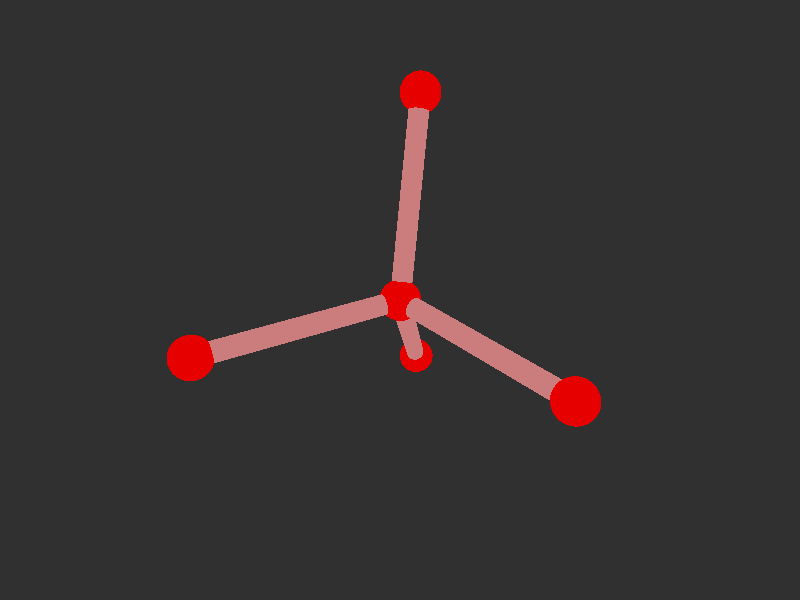 #version 3.7; 
    global_settings { assumed_gamma 1.0 }
    

    camera {
    location  <20, 20, 20>
    right     x*image_width/image_height
    look_at   <0, 0, 0>
    angle 58
    }

    background { color rgb<1,1,1>*0.03 }


    light_source { <-20, 30, -25> color red 0.6 green 0.6 blue 0.6 }
    light_source { < 20, 30, -25> color red 0.6 green 0.6 blue 0.6 }
    
    #declare m = 1;
    union {

    union {
    sphere { m*<4.903088319381831e-19,2.0393519914156742e-18,0.014251035849647088>, 1 }        
    sphere {  m*<-2.5989395830628595e-19,3.477219613342236e-19,9.937251035849647>, 1 }
    sphere {  m*<9.428090415820634,4.46244107014087e-19,-3.3190822974836873>, 1 }
    sphere {  m*<-4.714045207910317,8.16496580927726,-3.3190822974836873>, 1}
    sphere { m*<-4.714045207910317,-8.16496580927726,-3.3190822974836873>, 1 }    

        pigment { color rgb<0.8,0,0>  }
    finish { ambient 0.1 diffuse 0.7 phong 1 }
    }    
    union {
    cylinder { m*<-2.5989395830628595e-19,3.477219613342236e-19,9.937251035849647>, <4.903088319381831e-19,2.0393519914156742e-18,0.014251035849647088>, 0.5 }
    cylinder { m*<9.428090415820634,4.46244107014087e-19,-3.3190822974836873>, <4.903088319381831e-19,2.0393519914156742e-18,0.014251035849647088>, 0.5}
    cylinder { m*<-4.714045207910317,8.16496580927726,-3.3190822974836873>, <4.903088319381831e-19,2.0393519914156742e-18,0.014251035849647088>, 0.5 }
    cylinder {  m*<-4.714045207910317,-8.16496580927726,-3.3190822974836873>, <4.903088319381831e-19,2.0393519914156742e-18,0.014251035849647088>, 0.5}

    pigment { color rgb<0.6,.2,.2>  }
    finish { ambient 0.1 diffuse 0.7 phong 1 }    
    }
    
    // rotate <0, 0, 0>
    }
    #version 3.7; 
    global_settings { assumed_gamma 1.0 }
    

    camera {
    location  <20, 20, 20>
    right     x*image_width/image_height
    look_at   <0, 0, 0>
    angle 58
    }

    background { color rgb<1,1,1>*0.03 }


    light_source { <-20, 30, -25> color red 0.6 green 0.6 blue 0.6 }
    light_source { < 20, 30, -25> color red 0.6 green 0.6 blue 0.6 }
    
    #declare m = 1;
    union {

    union {
    sphere { m*<4.903088319381831e-19,2.0393519914156742e-18,0.014251035849647088>, 1 }        
    sphere {  m*<-2.5989395830628595e-19,3.477219613342236e-19,9.937251035849647>, 1 }
    sphere {  m*<9.428090415820634,4.46244107014087e-19,-3.3190822974836873>, 1 }
    sphere {  m*<-4.714045207910317,8.16496580927726,-3.3190822974836873>, 1}
    sphere { m*<-4.714045207910317,-8.16496580927726,-3.3190822974836873>, 1 }    

        pigment { color rgb<0.8,0,0>  }
    finish { ambient 0.1 diffuse 0.7 phong 1 }
    }    
    union {
    cylinder { m*<-2.5989395830628595e-19,3.477219613342236e-19,9.937251035849647>, <4.903088319381831e-19,2.0393519914156742e-18,0.014251035849647088>, 0.5 }
    cylinder { m*<9.428090415820634,4.46244107014087e-19,-3.3190822974836873>, <4.903088319381831e-19,2.0393519914156742e-18,0.014251035849647088>, 0.5}
    cylinder { m*<-4.714045207910317,8.16496580927726,-3.3190822974836873>, <4.903088319381831e-19,2.0393519914156742e-18,0.014251035849647088>, 0.5 }
    cylinder {  m*<-4.714045207910317,-8.16496580927726,-3.3190822974836873>, <4.903088319381831e-19,2.0393519914156742e-18,0.014251035849647088>, 0.5}

    pigment { color rgb<0.6,.2,.2>  }
    finish { ambient 0.1 diffuse 0.7 phong 1 }    
    }
    
    // rotate <0, 0, 0>
    }
    